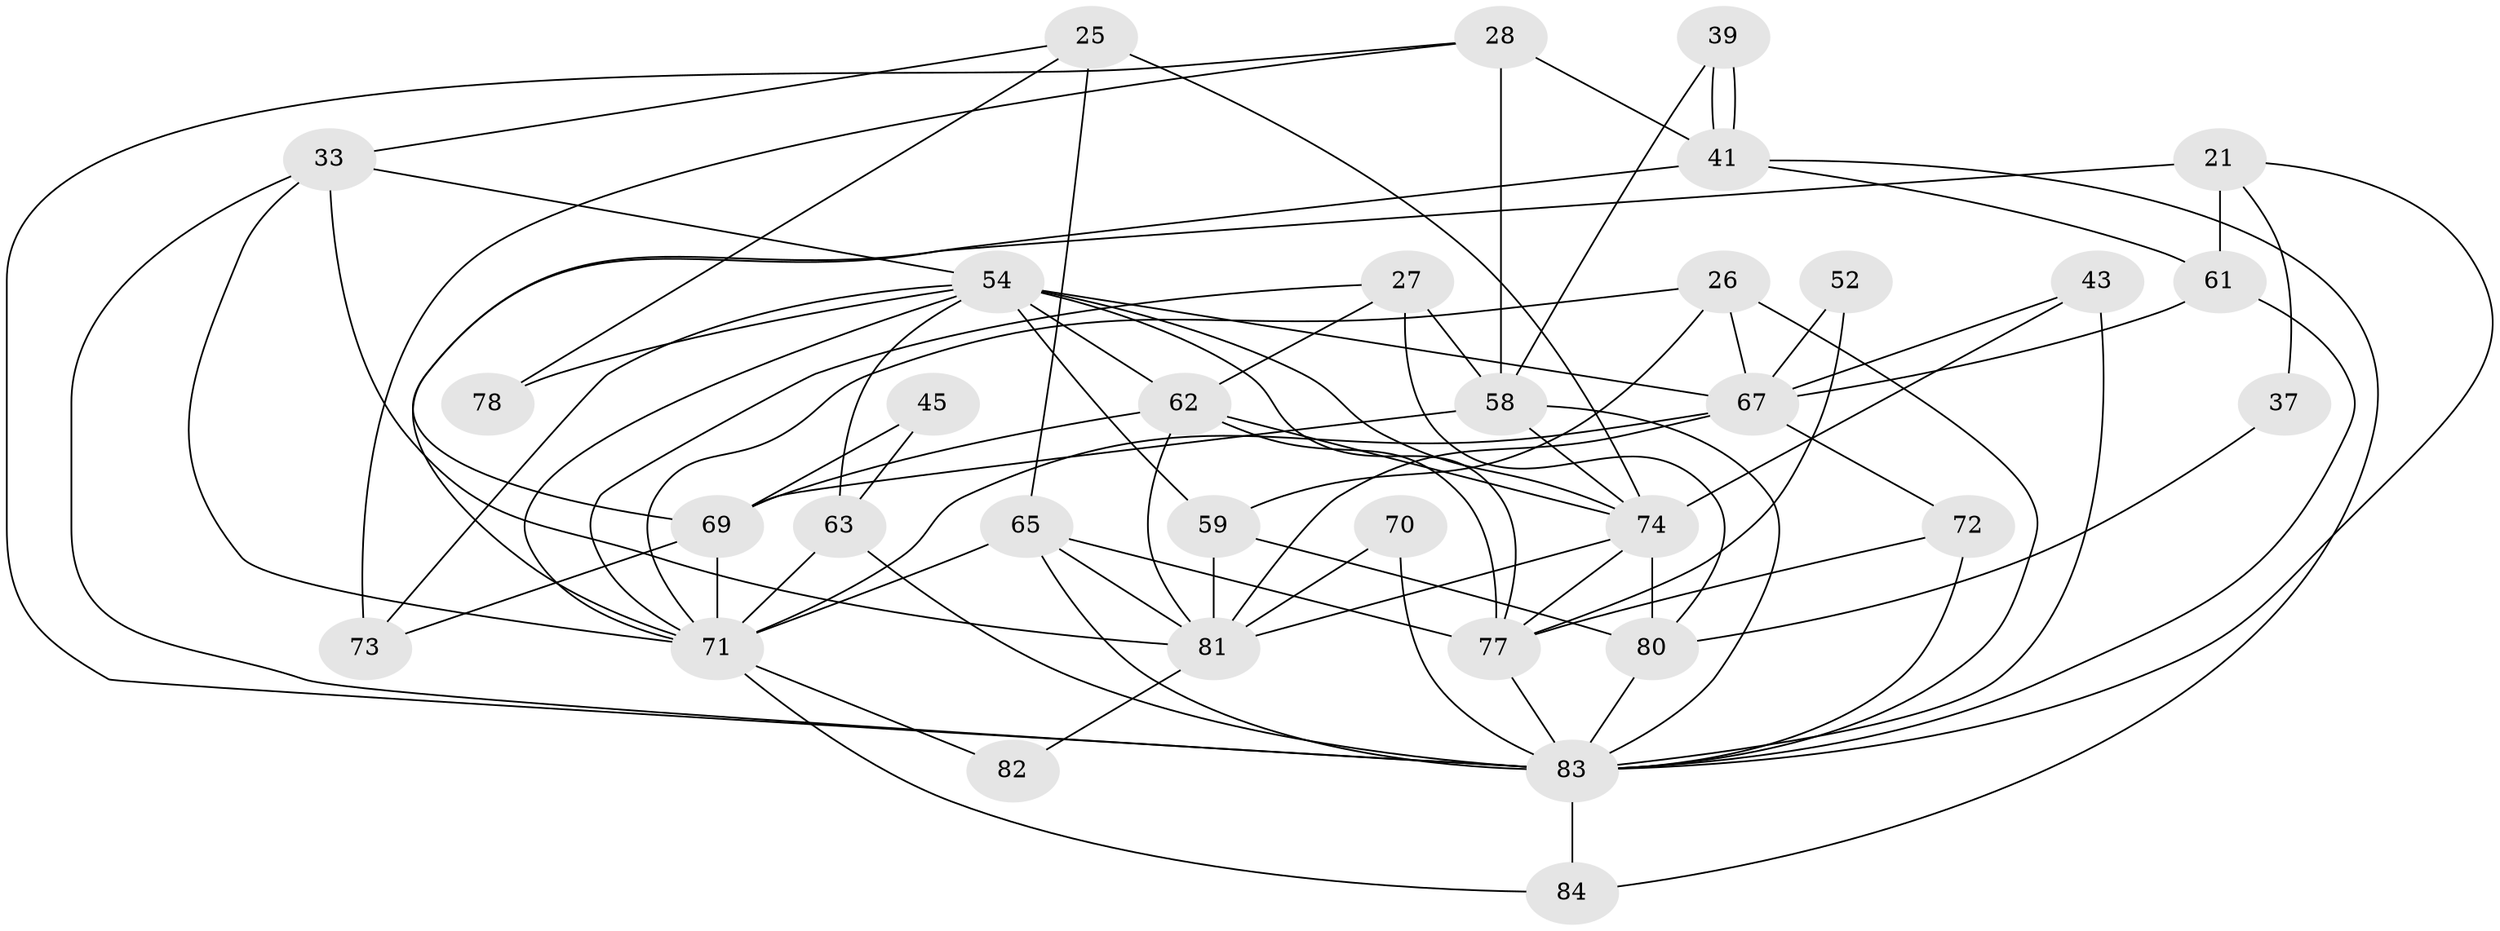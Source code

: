 // original degree distribution, {4: 0.21428571428571427, 5: 0.11904761904761904, 2: 0.11904761904761904, 3: 0.35714285714285715, 10: 0.011904761904761904, 6: 0.13095238095238096, 7: 0.047619047619047616}
// Generated by graph-tools (version 1.1) at 2025/54/03/04/25 21:54:59]
// undirected, 33 vertices, 82 edges
graph export_dot {
graph [start="1"]
  node [color=gray90,style=filled];
  21;
  25;
  26 [super="+7"];
  27;
  28 [super="+18"];
  33;
  37;
  39;
  41 [super="+10"];
  43 [super="+29"];
  45 [super="+42"];
  52;
  54 [super="+9+6"];
  58 [super="+20"];
  59;
  61 [super="+22"];
  62 [super="+36+44"];
  63 [super="+48"];
  65 [super="+2+55+53"];
  67 [super="+31+57"];
  69 [super="+32+60"];
  70;
  71 [super="+66"];
  72;
  73;
  74 [super="+17+19+68+64"];
  77 [super="+76+24"];
  78;
  80 [super="+3+38"];
  81 [super="+14+34+49"];
  82;
  83 [super="+79+75"];
  84;
  21 -- 61 [weight=2];
  21 -- 37;
  21 -- 71;
  21 -- 83;
  25 -- 33;
  25 -- 78;
  25 -- 65 [weight=2];
  25 -- 74 [weight=2];
  26 -- 59;
  26 -- 67;
  26 -- 71 [weight=3];
  26 -- 83 [weight=2];
  27 -- 71;
  27 -- 62;
  27 -- 58;
  27 -- 80 [weight=2];
  28 -- 41 [weight=2];
  28 -- 73;
  28 -- 58;
  28 -- 83;
  33 -- 54;
  33 -- 81;
  33 -- 71;
  33 -- 83;
  37 -- 80;
  39 -- 41;
  39 -- 41;
  39 -- 58;
  41 -- 69;
  41 -- 84;
  41 -- 61;
  43 -- 74;
  43 -- 67;
  43 -- 83 [weight=2];
  45 -- 69;
  45 -- 63;
  52 -- 67;
  52 -- 77;
  54 -- 73;
  54 -- 67 [weight=2];
  54 -- 62;
  54 -- 71;
  54 -- 74 [weight=3];
  54 -- 77;
  54 -- 78;
  54 -- 59;
  54 -- 63;
  58 -- 69 [weight=2];
  58 -- 74 [weight=2];
  58 -- 83;
  59 -- 80;
  59 -- 81;
  61 -- 67;
  61 -- 83;
  62 -- 81 [weight=3];
  62 -- 74;
  62 -- 77 [weight=2];
  62 -- 69;
  63 -- 83 [weight=2];
  63 -- 71;
  65 -- 77 [weight=5];
  65 -- 71 [weight=3];
  65 -- 81 [weight=2];
  65 -- 83 [weight=2];
  67 -- 81 [weight=3];
  67 -- 72;
  67 -- 71;
  69 -- 73;
  69 -- 71 [weight=2];
  70 -- 81 [weight=2];
  70 -- 83;
  71 -- 82;
  71 -- 84;
  72 -- 77;
  72 -- 83;
  74 -- 81 [weight=2];
  74 -- 80 [weight=2];
  74 -- 77;
  77 -- 83 [weight=2];
  80 -- 83;
  81 -- 82;
  83 -- 84;
}
